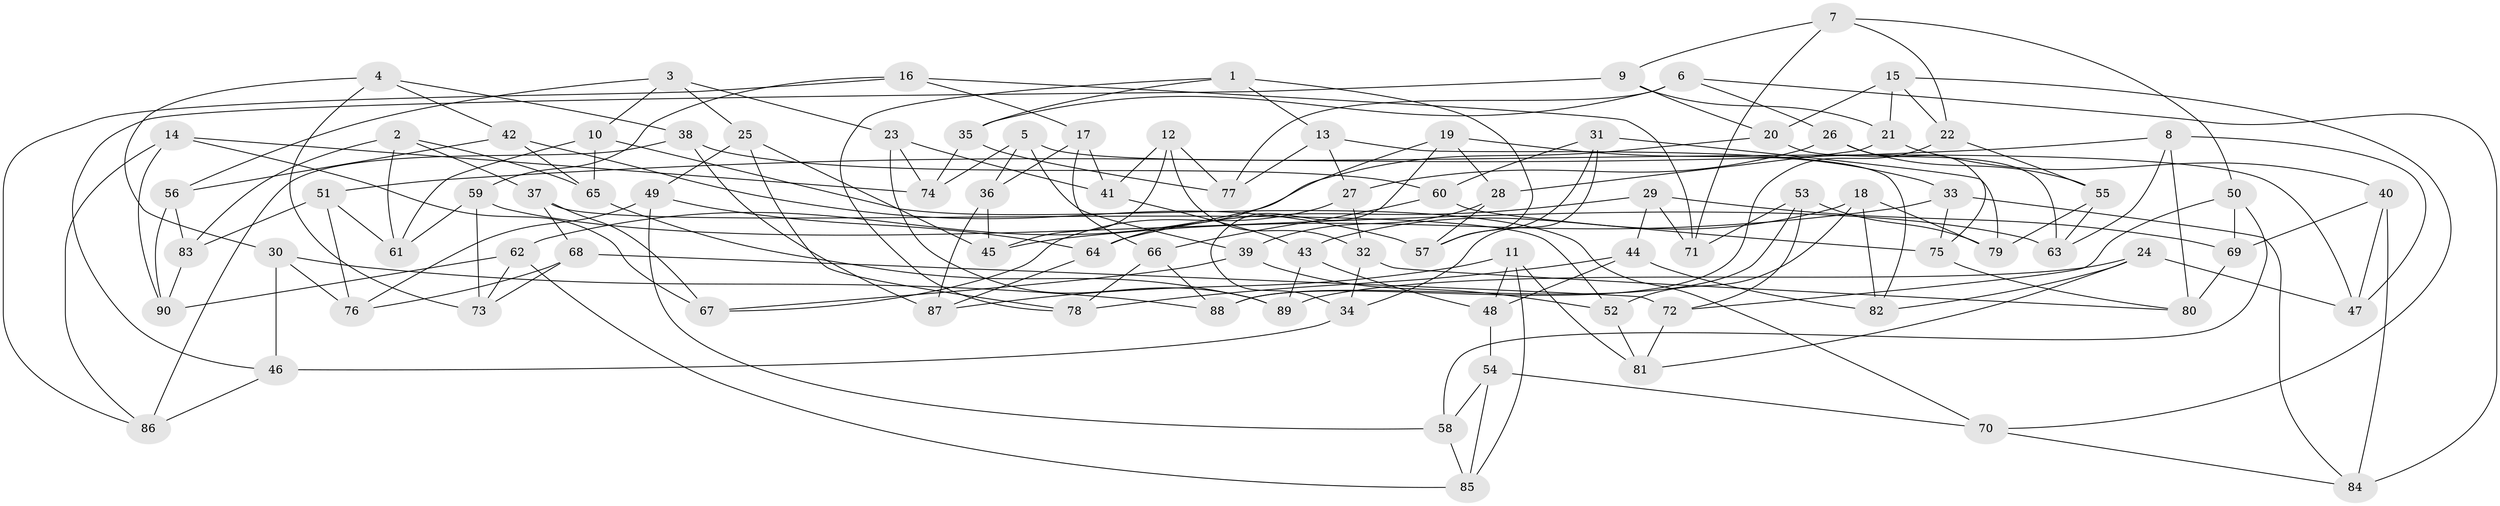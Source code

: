 // Generated by graph-tools (version 1.1) at 2025/16/03/09/25 04:16:36]
// undirected, 90 vertices, 180 edges
graph export_dot {
graph [start="1"]
  node [color=gray90,style=filled];
  1;
  2;
  3;
  4;
  5;
  6;
  7;
  8;
  9;
  10;
  11;
  12;
  13;
  14;
  15;
  16;
  17;
  18;
  19;
  20;
  21;
  22;
  23;
  24;
  25;
  26;
  27;
  28;
  29;
  30;
  31;
  32;
  33;
  34;
  35;
  36;
  37;
  38;
  39;
  40;
  41;
  42;
  43;
  44;
  45;
  46;
  47;
  48;
  49;
  50;
  51;
  52;
  53;
  54;
  55;
  56;
  57;
  58;
  59;
  60;
  61;
  62;
  63;
  64;
  65;
  66;
  67;
  68;
  69;
  70;
  71;
  72;
  73;
  74;
  75;
  76;
  77;
  78;
  79;
  80;
  81;
  82;
  83;
  84;
  85;
  86;
  87;
  88;
  89;
  90;
  1 -- 13;
  1 -- 35;
  1 -- 57;
  1 -- 78;
  2 -- 83;
  2 -- 65;
  2 -- 37;
  2 -- 61;
  3 -- 10;
  3 -- 23;
  3 -- 56;
  3 -- 25;
  4 -- 73;
  4 -- 30;
  4 -- 38;
  4 -- 42;
  5 -- 36;
  5 -- 74;
  5 -- 39;
  5 -- 47;
  6 -- 84;
  6 -- 26;
  6 -- 77;
  6 -- 35;
  7 -- 71;
  7 -- 22;
  7 -- 9;
  7 -- 50;
  8 -- 63;
  8 -- 51;
  8 -- 47;
  8 -- 80;
  9 -- 20;
  9 -- 21;
  9 -- 46;
  10 -- 70;
  10 -- 65;
  10 -- 61;
  11 -- 48;
  11 -- 87;
  11 -- 81;
  11 -- 85;
  12 -- 45;
  12 -- 32;
  12 -- 41;
  12 -- 77;
  13 -- 82;
  13 -- 77;
  13 -- 27;
  14 -- 86;
  14 -- 90;
  14 -- 74;
  14 -- 67;
  15 -- 70;
  15 -- 21;
  15 -- 20;
  15 -- 22;
  16 -- 59;
  16 -- 71;
  16 -- 17;
  16 -- 86;
  17 -- 66;
  17 -- 36;
  17 -- 41;
  18 -- 52;
  18 -- 82;
  18 -- 79;
  18 -- 43;
  19 -- 64;
  19 -- 33;
  19 -- 34;
  19 -- 28;
  20 -- 62;
  20 -- 63;
  21 -- 40;
  21 -- 28;
  22 -- 88;
  22 -- 55;
  23 -- 74;
  23 -- 89;
  23 -- 41;
  24 -- 82;
  24 -- 89;
  24 -- 47;
  24 -- 81;
  25 -- 78;
  25 -- 45;
  25 -- 49;
  26 -- 27;
  26 -- 55;
  26 -- 75;
  27 -- 32;
  27 -- 67;
  28 -- 39;
  28 -- 57;
  29 -- 69;
  29 -- 71;
  29 -- 64;
  29 -- 44;
  30 -- 88;
  30 -- 76;
  30 -- 46;
  31 -- 57;
  31 -- 60;
  31 -- 79;
  31 -- 34;
  32 -- 34;
  32 -- 80;
  33 -- 75;
  33 -- 45;
  33 -- 84;
  34 -- 46;
  35 -- 77;
  35 -- 74;
  36 -- 87;
  36 -- 45;
  37 -- 68;
  37 -- 67;
  37 -- 52;
  38 -- 86;
  38 -- 60;
  38 -- 87;
  39 -- 67;
  39 -- 52;
  40 -- 84;
  40 -- 47;
  40 -- 69;
  41 -- 43;
  42 -- 56;
  42 -- 57;
  42 -- 65;
  43 -- 89;
  43 -- 48;
  44 -- 78;
  44 -- 82;
  44 -- 48;
  46 -- 86;
  48 -- 54;
  49 -- 58;
  49 -- 64;
  49 -- 76;
  50 -- 69;
  50 -- 72;
  50 -- 58;
  51 -- 83;
  51 -- 61;
  51 -- 76;
  52 -- 81;
  53 -- 88;
  53 -- 79;
  53 -- 71;
  53 -- 72;
  54 -- 85;
  54 -- 58;
  54 -- 70;
  55 -- 79;
  55 -- 63;
  56 -- 83;
  56 -- 90;
  58 -- 85;
  59 -- 73;
  59 -- 61;
  59 -- 63;
  60 -- 75;
  60 -- 66;
  62 -- 90;
  62 -- 73;
  62 -- 85;
  64 -- 87;
  65 -- 89;
  66 -- 88;
  66 -- 78;
  68 -- 73;
  68 -- 72;
  68 -- 76;
  69 -- 80;
  70 -- 84;
  72 -- 81;
  75 -- 80;
  83 -- 90;
}
